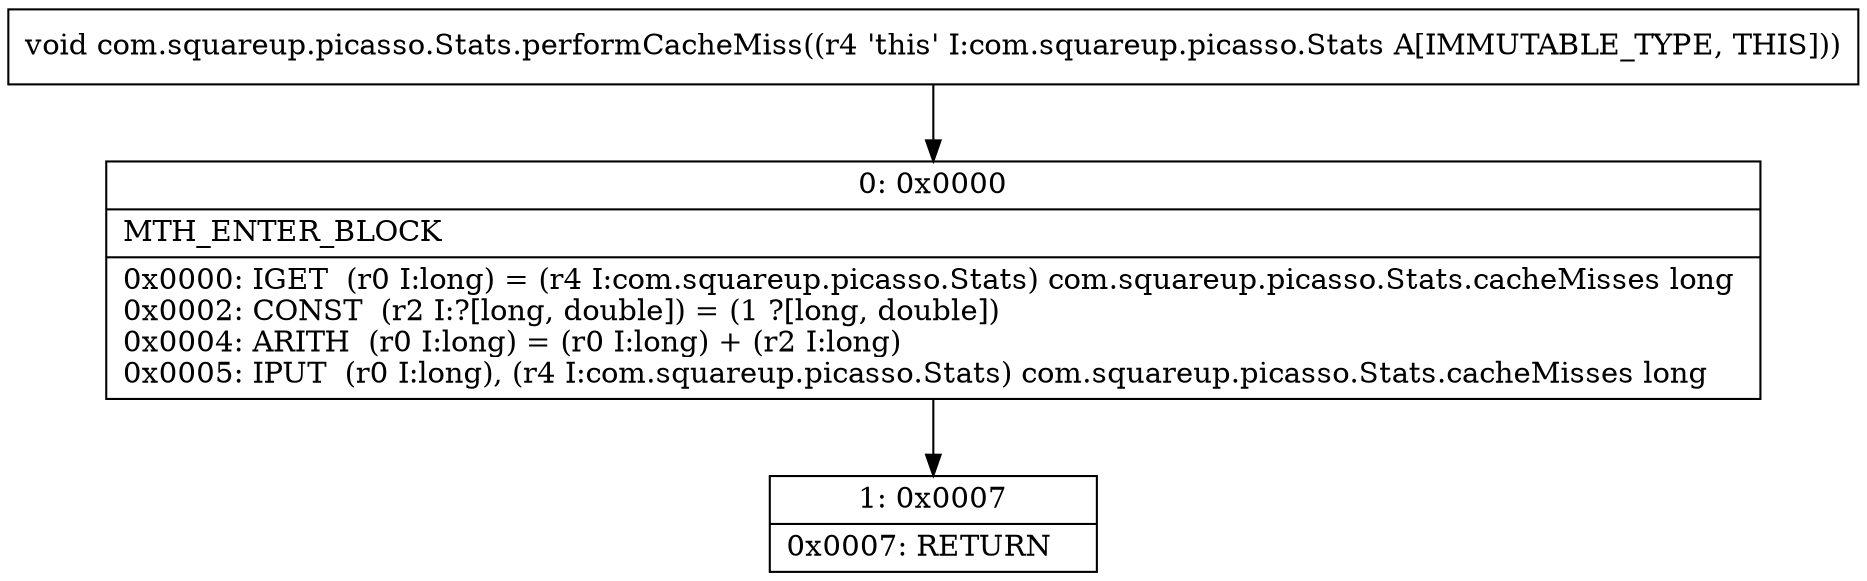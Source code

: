 digraph "CFG forcom.squareup.picasso.Stats.performCacheMiss()V" {
Node_0 [shape=record,label="{0\:\ 0x0000|MTH_ENTER_BLOCK\l|0x0000: IGET  (r0 I:long) = (r4 I:com.squareup.picasso.Stats) com.squareup.picasso.Stats.cacheMisses long \l0x0002: CONST  (r2 I:?[long, double]) = (1 ?[long, double]) \l0x0004: ARITH  (r0 I:long) = (r0 I:long) + (r2 I:long) \l0x0005: IPUT  (r0 I:long), (r4 I:com.squareup.picasso.Stats) com.squareup.picasso.Stats.cacheMisses long \l}"];
Node_1 [shape=record,label="{1\:\ 0x0007|0x0007: RETURN   \l}"];
MethodNode[shape=record,label="{void com.squareup.picasso.Stats.performCacheMiss((r4 'this' I:com.squareup.picasso.Stats A[IMMUTABLE_TYPE, THIS])) }"];
MethodNode -> Node_0;
Node_0 -> Node_1;
}

